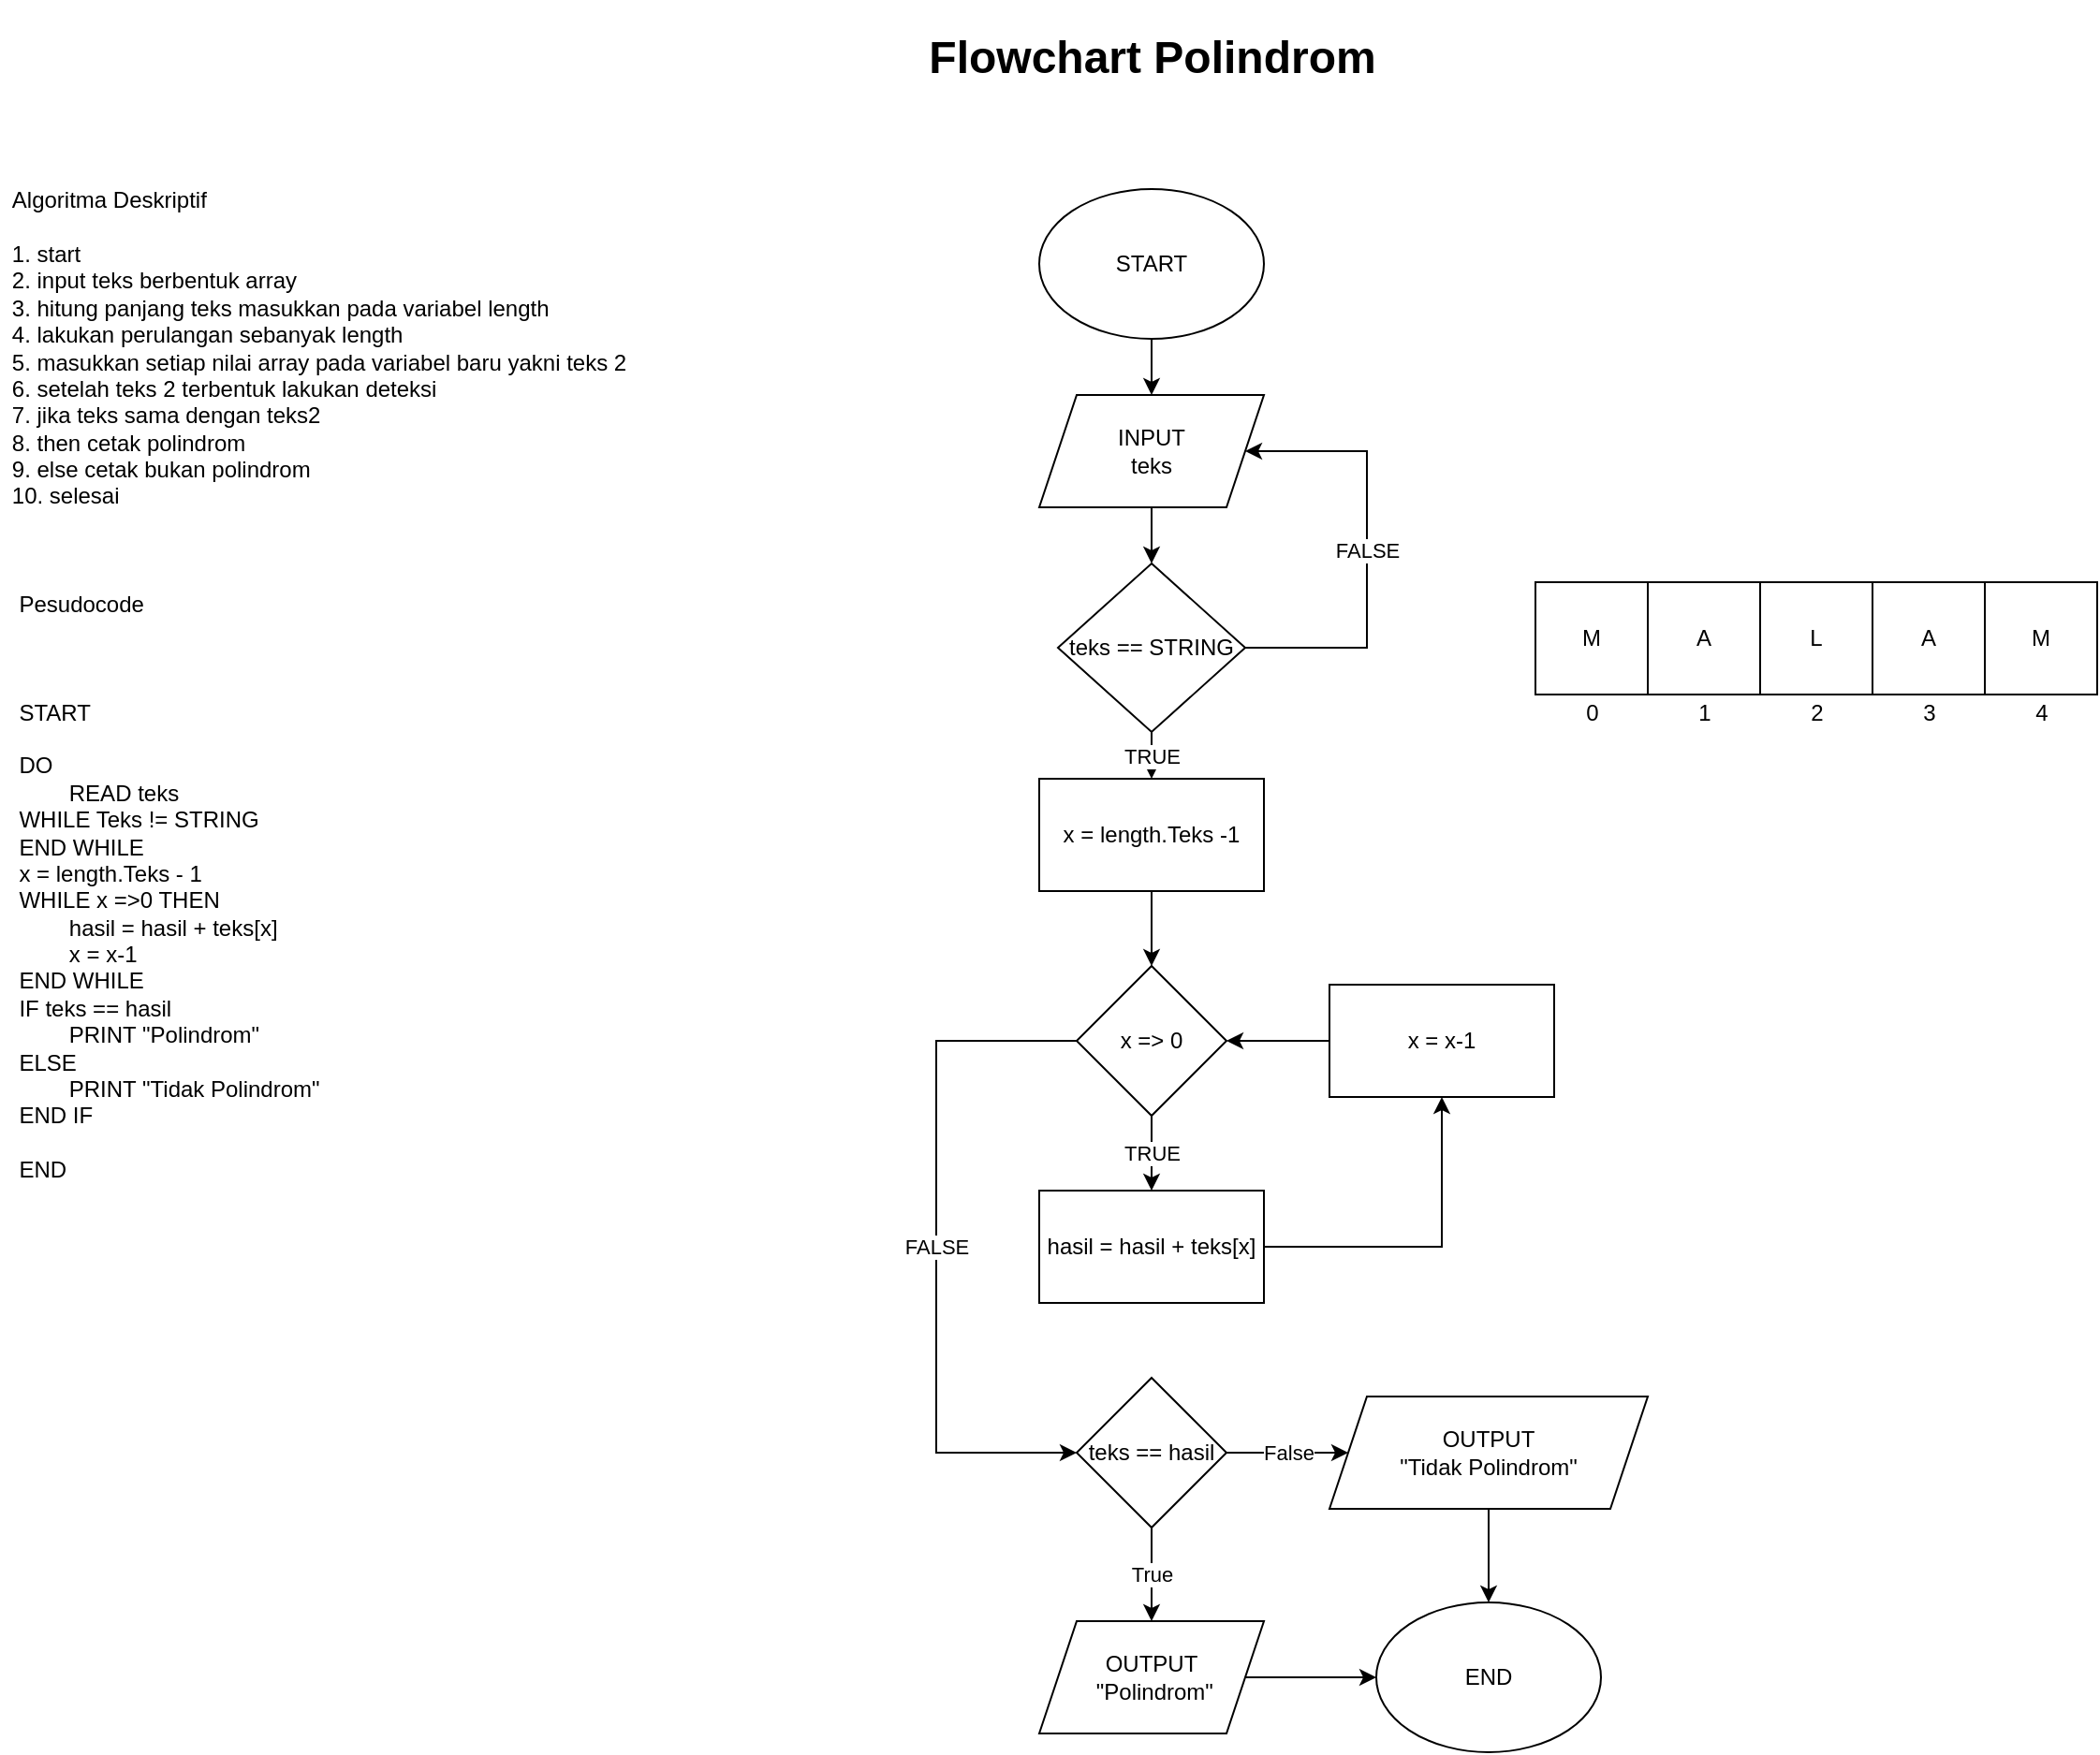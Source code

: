 <mxfile version="16.2.7" type="device"><diagram id="zGOi75R4_LGC-wvS5_z4" name="Page-1"><mxGraphModel dx="868" dy="482" grid="1" gridSize="10" guides="1" tooltips="1" connect="1" arrows="1" fold="1" page="1" pageScale="1" pageWidth="850" pageHeight="1100" math="0" shadow="0"><root><mxCell id="0"/><mxCell id="1" parent="0"/><mxCell id="Y0hC-73wHfx7ohnaxS9W-1" value="&lt;div style=&quot;text-align: left&quot;&gt;&lt;span&gt;Algoritma Deskriptif&lt;/span&gt;&lt;/div&gt;&lt;div style=&quot;text-align: justify&quot;&gt;&lt;br&gt;&lt;/div&gt;&lt;div style=&quot;text-align: justify&quot;&gt;1. start&lt;/div&gt;&lt;div style=&quot;text-align: justify&quot;&gt;2. input teks berbentuk array&lt;/div&gt;&lt;div style=&quot;text-align: justify&quot;&gt;3. hitung panjang teks masukkan pada variabel length&lt;/div&gt;&lt;div style=&quot;text-align: justify&quot;&gt;4. lakukan perulangan sebanyak length&lt;/div&gt;&lt;div style=&quot;text-align: justify&quot;&gt;5. masukkan setiap nilai array pada variabel baru yakni teks 2&lt;/div&gt;&lt;div style=&quot;text-align: justify&quot;&gt;6. setelah teks 2 terbentuk lakukan deteksi&lt;/div&gt;&lt;div style=&quot;text-align: justify&quot;&gt;7. jika teks sama dengan teks2&lt;/div&gt;&lt;div style=&quot;text-align: justify&quot;&gt;8. then cetak polindrom&lt;/div&gt;&lt;div style=&quot;text-align: justify&quot;&gt;9. else cetak bukan polindrom&lt;/div&gt;&lt;div style=&quot;text-align: justify&quot;&gt;10. selesai&amp;nbsp;&lt;/div&gt;" style="text;html=1;align=center;verticalAlign=middle;resizable=0;points=[];autosize=1;strokeColor=none;fillColor=none;" vertex="1" parent="1"><mxGeometry x="10" y="125" width="340" height="170" as="geometry"/></mxCell><mxCell id="Y0hC-73wHfx7ohnaxS9W-2" value="&lt;div style=&quot;text-align: left&quot;&gt;&lt;span&gt;Pesudocode&lt;/span&gt;&lt;/div&gt;&lt;div style=&quot;text-align: left&quot;&gt;&lt;br&gt;&lt;/div&gt;&lt;div style=&quot;text-align: justify&quot;&gt;&lt;br&gt;&lt;/div&gt;&lt;div style=&quot;text-align: justify&quot;&gt;&lt;br&gt;&lt;/div&gt;&lt;div style=&quot;text-align: justify&quot;&gt;START&lt;/div&gt;&lt;div style=&quot;text-align: justify&quot;&gt;&lt;br&gt;&lt;/div&gt;&lt;div style=&quot;text-align: justify&quot;&gt;DO&lt;/div&gt;&lt;div style=&quot;text-align: justify&quot;&gt;&lt;span style=&quot;white-space: pre&quot;&gt;&#9;&lt;/span&gt;READ teks&lt;/div&gt;&lt;div style=&quot;text-align: justify&quot;&gt;WHILE Teks != STRING&amp;nbsp;&lt;/div&gt;&lt;div style=&quot;text-align: justify&quot;&gt;END WHILE&lt;/div&gt;&lt;div style=&quot;text-align: justify&quot;&gt;x = length.Teks - 1&lt;/div&gt;&lt;div style=&quot;text-align: justify&quot;&gt;WHILE x =&amp;gt;0 THEN&lt;/div&gt;&lt;div style=&quot;text-align: justify&quot;&gt;&lt;span style=&quot;white-space: pre&quot;&gt;&#9;&lt;/span&gt;hasil = hasil + teks[x]&lt;br&gt;&lt;/div&gt;&lt;div style=&quot;text-align: justify&quot;&gt;&lt;span style=&quot;white-space: pre&quot;&gt;&#9;&lt;/span&gt;x&amp;nbsp;= x-1&lt;br&gt;&lt;/div&gt;&lt;div style=&quot;text-align: justify&quot;&gt;END WHILE&lt;/div&gt;&lt;div style=&quot;text-align: justify&quot;&gt;IF teks == hasil&lt;/div&gt;&lt;div style=&quot;text-align: justify&quot;&gt;&lt;span style=&quot;white-space: pre&quot;&gt;&#9;&lt;/span&gt;PRINT &quot;Polindrom&quot;&lt;br&gt;&lt;/div&gt;&lt;div style=&quot;text-align: justify&quot;&gt;ELSE&lt;/div&gt;&lt;div style=&quot;text-align: justify&quot;&gt;&lt;span style=&quot;white-space: pre&quot;&gt;&#9;&lt;/span&gt;PRINT &quot;Tidak Polindrom&quot;&lt;br&gt;&lt;/div&gt;&lt;div style=&quot;text-align: justify&quot;&gt;END IF&lt;/div&gt;&lt;div style=&quot;text-align: justify&quot;&gt;&lt;br&gt;&lt;/div&gt;&lt;div style=&quot;text-align: justify&quot;&gt;END&lt;/div&gt;&lt;div style=&quot;text-align: justify&quot;&gt;&lt;br&gt;&lt;/div&gt;" style="text;html=1;align=center;verticalAlign=middle;resizable=0;points=[];autosize=1;strokeColor=none;fillColor=none;" vertex="1" parent="1"><mxGeometry x="10" y="340" width="180" height="330" as="geometry"/></mxCell><mxCell id="Y0hC-73wHfx7ohnaxS9W-3" style="edgeStyle=orthogonalEdgeStyle;rounded=0;orthogonalLoop=1;jettySize=auto;html=1;" edge="1" parent="1" source="Y0hC-73wHfx7ohnaxS9W-4" target="Y0hC-73wHfx7ohnaxS9W-6"><mxGeometry relative="1" as="geometry"/></mxCell><mxCell id="Y0hC-73wHfx7ohnaxS9W-4" value="START" style="ellipse;whiteSpace=wrap;html=1;" vertex="1" parent="1"><mxGeometry x="565" y="125" width="120" height="80" as="geometry"/></mxCell><mxCell id="Y0hC-73wHfx7ohnaxS9W-5" style="edgeStyle=orthogonalEdgeStyle;rounded=0;orthogonalLoop=1;jettySize=auto;html=1;entryX=0.5;entryY=0;entryDx=0;entryDy=0;" edge="1" parent="1" source="Y0hC-73wHfx7ohnaxS9W-6" target="Y0hC-73wHfx7ohnaxS9W-27"><mxGeometry relative="1" as="geometry"/></mxCell><mxCell id="Y0hC-73wHfx7ohnaxS9W-6" value="INPUT&lt;br&gt;teks" style="shape=parallelogram;perimeter=parallelogramPerimeter;whiteSpace=wrap;html=1;fixedSize=1;" vertex="1" parent="1"><mxGeometry x="565" y="235" width="120" height="60" as="geometry"/></mxCell><mxCell id="Y0hC-73wHfx7ohnaxS9W-7" style="edgeStyle=orthogonalEdgeStyle;rounded=0;orthogonalLoop=1;jettySize=auto;html=1;entryX=0.5;entryY=0;entryDx=0;entryDy=0;" edge="1" parent="1" source="Y0hC-73wHfx7ohnaxS9W-8" target="Y0hC-73wHfx7ohnaxS9W-11"><mxGeometry relative="1" as="geometry"/></mxCell><mxCell id="Y0hC-73wHfx7ohnaxS9W-8" value="x = length.Teks -1" style="rounded=0;whiteSpace=wrap;html=1;" vertex="1" parent="1"><mxGeometry x="565" y="440" width="120" height="60" as="geometry"/></mxCell><mxCell id="Y0hC-73wHfx7ohnaxS9W-9" value="TRUE" style="edgeStyle=orthogonalEdgeStyle;rounded=0;orthogonalLoop=1;jettySize=auto;html=1;" edge="1" parent="1" source="Y0hC-73wHfx7ohnaxS9W-11" target="Y0hC-73wHfx7ohnaxS9W-13"><mxGeometry relative="1" as="geometry"/></mxCell><mxCell id="Y0hC-73wHfx7ohnaxS9W-10" value="FALSE" style="edgeStyle=orthogonalEdgeStyle;rounded=0;orthogonalLoop=1;jettySize=auto;html=1;entryX=0;entryY=0.5;entryDx=0;entryDy=0;" edge="1" parent="1" source="Y0hC-73wHfx7ohnaxS9W-11" target="Y0hC-73wHfx7ohnaxS9W-18"><mxGeometry relative="1" as="geometry"><Array as="points"><mxPoint x="510" y="580"/><mxPoint x="510" y="800"/></Array></mxGeometry></mxCell><mxCell id="Y0hC-73wHfx7ohnaxS9W-11" value="x =&amp;gt; 0" style="rhombus;whiteSpace=wrap;html=1;" vertex="1" parent="1"><mxGeometry x="585" y="540" width="80" height="80" as="geometry"/></mxCell><mxCell id="Y0hC-73wHfx7ohnaxS9W-12" style="edgeStyle=orthogonalEdgeStyle;rounded=0;orthogonalLoop=1;jettySize=auto;html=1;entryX=0.5;entryY=1;entryDx=0;entryDy=0;" edge="1" parent="1" source="Y0hC-73wHfx7ohnaxS9W-13" target="Y0hC-73wHfx7ohnaxS9W-15"><mxGeometry relative="1" as="geometry"/></mxCell><mxCell id="Y0hC-73wHfx7ohnaxS9W-13" value="hasil = hasil + teks[x]" style="rounded=0;whiteSpace=wrap;html=1;" vertex="1" parent="1"><mxGeometry x="565" y="660" width="120" height="60" as="geometry"/></mxCell><mxCell id="Y0hC-73wHfx7ohnaxS9W-14" style="edgeStyle=orthogonalEdgeStyle;rounded=0;orthogonalLoop=1;jettySize=auto;html=1;" edge="1" parent="1" source="Y0hC-73wHfx7ohnaxS9W-15" target="Y0hC-73wHfx7ohnaxS9W-11"><mxGeometry relative="1" as="geometry"/></mxCell><mxCell id="Y0hC-73wHfx7ohnaxS9W-15" value="x = x-1" style="rounded=0;whiteSpace=wrap;html=1;" vertex="1" parent="1"><mxGeometry x="720" y="550" width="120" height="60" as="geometry"/></mxCell><mxCell id="Y0hC-73wHfx7ohnaxS9W-16" value="True" style="edgeStyle=orthogonalEdgeStyle;rounded=0;orthogonalLoop=1;jettySize=auto;html=1;" edge="1" parent="1" source="Y0hC-73wHfx7ohnaxS9W-18" target="Y0hC-73wHfx7ohnaxS9W-20"><mxGeometry relative="1" as="geometry"/></mxCell><mxCell id="Y0hC-73wHfx7ohnaxS9W-17" value="False" style="edgeStyle=orthogonalEdgeStyle;rounded=0;orthogonalLoop=1;jettySize=auto;html=1;" edge="1" parent="1" source="Y0hC-73wHfx7ohnaxS9W-18" target="Y0hC-73wHfx7ohnaxS9W-22"><mxGeometry relative="1" as="geometry"/></mxCell><mxCell id="Y0hC-73wHfx7ohnaxS9W-18" value="teks == hasil" style="rhombus;whiteSpace=wrap;html=1;" vertex="1" parent="1"><mxGeometry x="585" y="760" width="80" height="80" as="geometry"/></mxCell><mxCell id="Y0hC-73wHfx7ohnaxS9W-19" style="edgeStyle=orthogonalEdgeStyle;rounded=0;orthogonalLoop=1;jettySize=auto;html=1;entryX=0;entryY=0.5;entryDx=0;entryDy=0;" edge="1" parent="1" source="Y0hC-73wHfx7ohnaxS9W-20" target="Y0hC-73wHfx7ohnaxS9W-23"><mxGeometry relative="1" as="geometry"/></mxCell><mxCell id="Y0hC-73wHfx7ohnaxS9W-20" value="OUTPUT&lt;br&gt;&amp;nbsp;&quot;Polindrom&quot;" style="shape=parallelogram;perimeter=parallelogramPerimeter;whiteSpace=wrap;html=1;fixedSize=1;" vertex="1" parent="1"><mxGeometry x="565" y="890" width="120" height="60" as="geometry"/></mxCell><mxCell id="Y0hC-73wHfx7ohnaxS9W-21" style="edgeStyle=orthogonalEdgeStyle;rounded=0;orthogonalLoop=1;jettySize=auto;html=1;entryX=0.5;entryY=0;entryDx=0;entryDy=0;" edge="1" parent="1" source="Y0hC-73wHfx7ohnaxS9W-22" target="Y0hC-73wHfx7ohnaxS9W-23"><mxGeometry relative="1" as="geometry"/></mxCell><mxCell id="Y0hC-73wHfx7ohnaxS9W-22" value="OUTPUT&lt;br&gt;&quot;Tidak Polindrom&quot;" style="shape=parallelogram;perimeter=parallelogramPerimeter;whiteSpace=wrap;html=1;fixedSize=1;" vertex="1" parent="1"><mxGeometry x="720" y="770" width="170" height="60" as="geometry"/></mxCell><mxCell id="Y0hC-73wHfx7ohnaxS9W-23" value="END" style="ellipse;whiteSpace=wrap;html=1;" vertex="1" parent="1"><mxGeometry x="745" y="880" width="120" height="80" as="geometry"/></mxCell><mxCell id="Y0hC-73wHfx7ohnaxS9W-24" value="&lt;h1&gt;Flowchart Polindrom&lt;/h1&gt;" style="text;html=1;align=center;verticalAlign=middle;resizable=0;points=[];autosize=1;strokeColor=none;fillColor=none;" vertex="1" parent="1"><mxGeometry x="500" y="30" width="250" height="50" as="geometry"/></mxCell><mxCell id="Y0hC-73wHfx7ohnaxS9W-25" value="TRUE" style="edgeStyle=orthogonalEdgeStyle;rounded=0;orthogonalLoop=1;jettySize=auto;html=1;entryX=0.5;entryY=0;entryDx=0;entryDy=0;" edge="1" parent="1" source="Y0hC-73wHfx7ohnaxS9W-27" target="Y0hC-73wHfx7ohnaxS9W-8"><mxGeometry relative="1" as="geometry"/></mxCell><mxCell id="Y0hC-73wHfx7ohnaxS9W-26" value="FALSE" style="edgeStyle=orthogonalEdgeStyle;rounded=0;orthogonalLoop=1;jettySize=auto;html=1;entryX=1;entryY=0.5;entryDx=0;entryDy=0;" edge="1" parent="1" source="Y0hC-73wHfx7ohnaxS9W-27" target="Y0hC-73wHfx7ohnaxS9W-6"><mxGeometry relative="1" as="geometry"><Array as="points"><mxPoint x="740" y="370"/><mxPoint x="740" y="265"/></Array></mxGeometry></mxCell><mxCell id="Y0hC-73wHfx7ohnaxS9W-27" value="teks == STRING" style="rhombus;whiteSpace=wrap;html=1;" vertex="1" parent="1"><mxGeometry x="575" y="325" width="100" height="90" as="geometry"/></mxCell><mxCell id="Y0hC-73wHfx7ohnaxS9W-28" value="M" style="whiteSpace=wrap;html=1;aspect=fixed;" vertex="1" parent="1"><mxGeometry x="830" y="335" width="60" height="60" as="geometry"/></mxCell><mxCell id="Y0hC-73wHfx7ohnaxS9W-29" value="A" style="whiteSpace=wrap;html=1;aspect=fixed;" vertex="1" parent="1"><mxGeometry x="890" y="335" width="60" height="60" as="geometry"/></mxCell><mxCell id="Y0hC-73wHfx7ohnaxS9W-30" value="L" style="whiteSpace=wrap;html=1;aspect=fixed;" vertex="1" parent="1"><mxGeometry x="950" y="335" width="60" height="60" as="geometry"/></mxCell><mxCell id="Y0hC-73wHfx7ohnaxS9W-31" value="A" style="whiteSpace=wrap;html=1;aspect=fixed;" vertex="1" parent="1"><mxGeometry x="1010" y="335" width="60" height="60" as="geometry"/></mxCell><mxCell id="Y0hC-73wHfx7ohnaxS9W-32" value="M" style="whiteSpace=wrap;html=1;aspect=fixed;" vertex="1" parent="1"><mxGeometry x="1070" y="335" width="60" height="60" as="geometry"/></mxCell><mxCell id="Y0hC-73wHfx7ohnaxS9W-33" value="0" style="text;html=1;align=center;verticalAlign=middle;resizable=0;points=[];autosize=1;strokeColor=none;fillColor=none;" vertex="1" parent="1"><mxGeometry x="850" y="395" width="20" height="20" as="geometry"/></mxCell><mxCell id="Y0hC-73wHfx7ohnaxS9W-34" value="1" style="text;html=1;align=center;verticalAlign=middle;resizable=0;points=[];autosize=1;strokeColor=none;fillColor=none;" vertex="1" parent="1"><mxGeometry x="910" y="395" width="20" height="20" as="geometry"/></mxCell><mxCell id="Y0hC-73wHfx7ohnaxS9W-35" value="2" style="text;html=1;align=center;verticalAlign=middle;resizable=0;points=[];autosize=1;strokeColor=none;fillColor=none;" vertex="1" parent="1"><mxGeometry x="970" y="395" width="20" height="20" as="geometry"/></mxCell><mxCell id="Y0hC-73wHfx7ohnaxS9W-36" value="3" style="text;html=1;align=center;verticalAlign=middle;resizable=0;points=[];autosize=1;strokeColor=none;fillColor=none;" vertex="1" parent="1"><mxGeometry x="1030" y="395" width="20" height="20" as="geometry"/></mxCell><mxCell id="Y0hC-73wHfx7ohnaxS9W-37" value="4" style="text;html=1;align=center;verticalAlign=middle;resizable=0;points=[];autosize=1;strokeColor=none;fillColor=none;" vertex="1" parent="1"><mxGeometry x="1090" y="395" width="20" height="20" as="geometry"/></mxCell></root></mxGraphModel></diagram></mxfile>